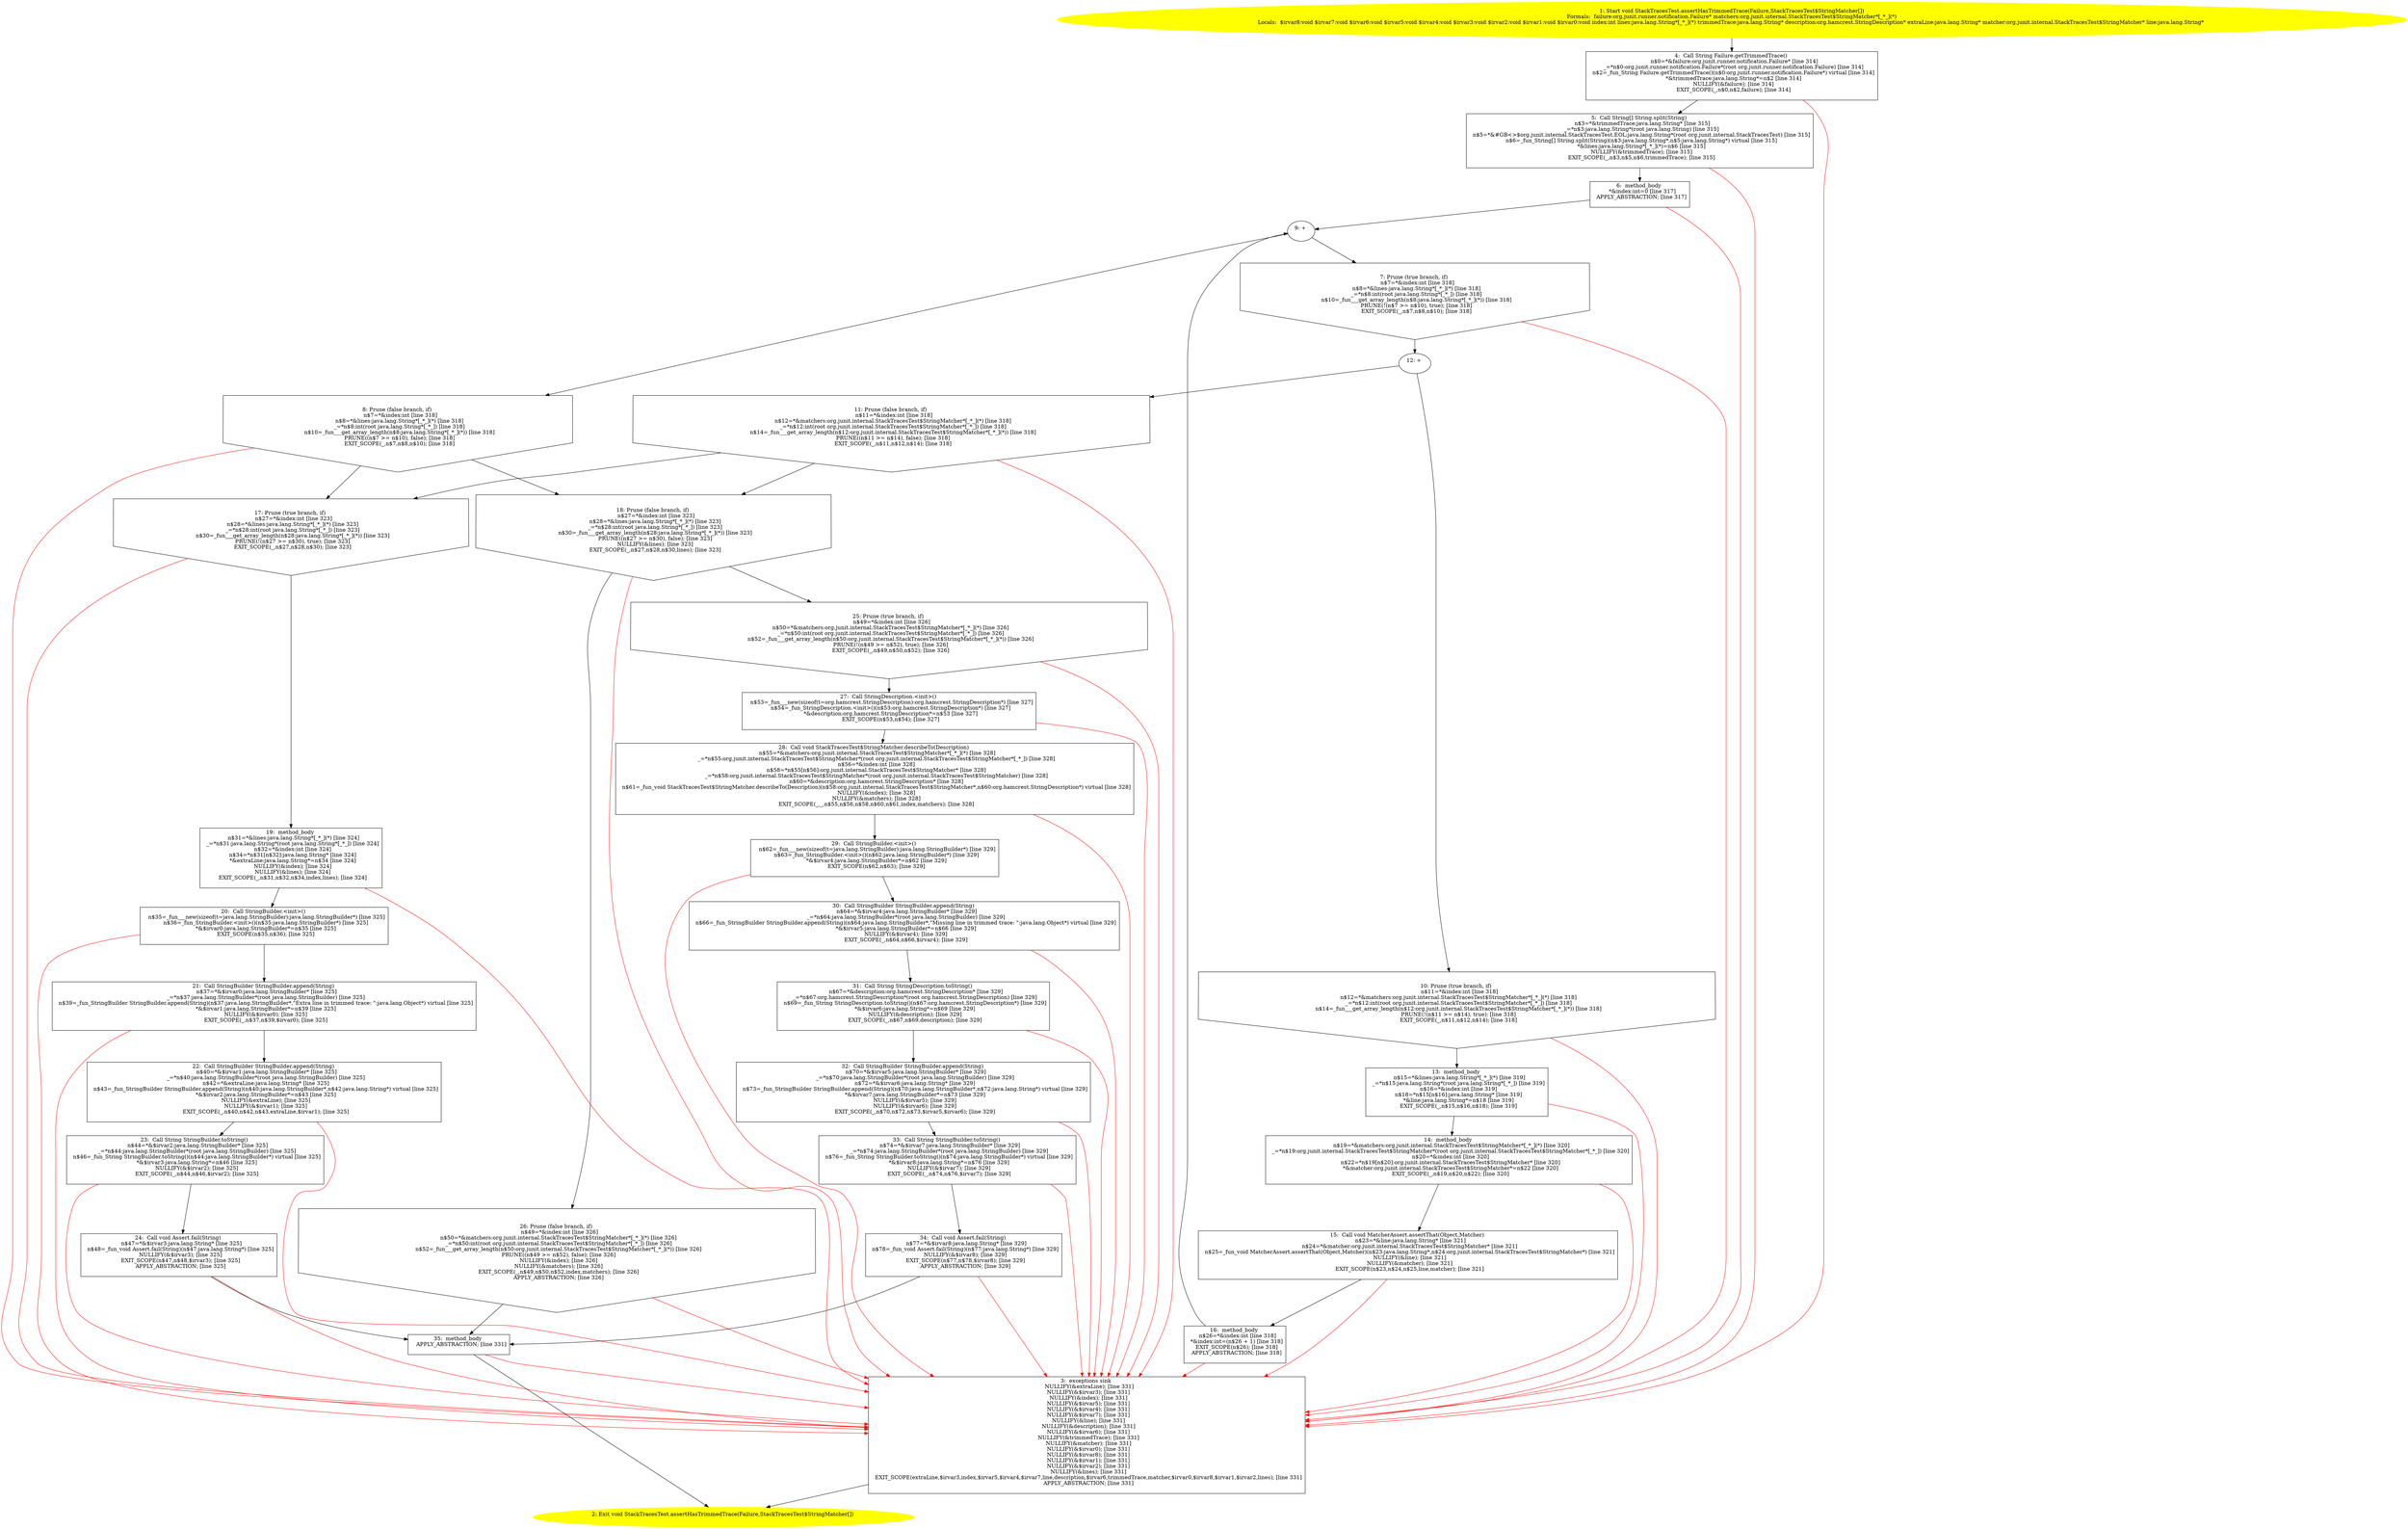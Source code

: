 /* @generated */
digraph cfg {
"org.junit.internal.StackTracesTest.assertHasTrimmedTrace(org.junit.runner.notification.Failure,org.j.6de136863e227f444fe0a3ed1f5847e0_1" [label="1: Start void StackTracesTest.assertHasTrimmedTrace(Failure,StackTracesTest$StringMatcher[])\nFormals:  failure:org.junit.runner.notification.Failure* matchers:org.junit.internal.StackTracesTest$StringMatcher*[_*_](*)\nLocals:  $irvar8:void $irvar7:void $irvar6:void $irvar5:void $irvar4:void $irvar3:void $irvar2:void $irvar1:void $irvar0:void index:int lines:java.lang.String*[_*_](*) trimmedTrace:java.lang.String* description:org.hamcrest.StringDescription* extraLine:java.lang.String* matcher:org.junit.internal.StackTracesTest$StringMatcher* line:java.lang.String* \n  " color=yellow style=filled]
	

	 "org.junit.internal.StackTracesTest.assertHasTrimmedTrace(org.junit.runner.notification.Failure,org.j.6de136863e227f444fe0a3ed1f5847e0_1" -> "org.junit.internal.StackTracesTest.assertHasTrimmedTrace(org.junit.runner.notification.Failure,org.j.6de136863e227f444fe0a3ed1f5847e0_4" ;
"org.junit.internal.StackTracesTest.assertHasTrimmedTrace(org.junit.runner.notification.Failure,org.j.6de136863e227f444fe0a3ed1f5847e0_2" [label="2: Exit void StackTracesTest.assertHasTrimmedTrace(Failure,StackTracesTest$StringMatcher[]) \n  " color=yellow style=filled]
	

"org.junit.internal.StackTracesTest.assertHasTrimmedTrace(org.junit.runner.notification.Failure,org.j.6de136863e227f444fe0a3ed1f5847e0_3" [label="3:  exceptions sink \n   NULLIFY(&extraLine); [line 331]\n  NULLIFY(&$irvar3); [line 331]\n  NULLIFY(&index); [line 331]\n  NULLIFY(&$irvar5); [line 331]\n  NULLIFY(&$irvar4); [line 331]\n  NULLIFY(&$irvar7); [line 331]\n  NULLIFY(&line); [line 331]\n  NULLIFY(&description); [line 331]\n  NULLIFY(&$irvar6); [line 331]\n  NULLIFY(&trimmedTrace); [line 331]\n  NULLIFY(&matcher); [line 331]\n  NULLIFY(&$irvar0); [line 331]\n  NULLIFY(&$irvar8); [line 331]\n  NULLIFY(&$irvar1); [line 331]\n  NULLIFY(&$irvar2); [line 331]\n  NULLIFY(&lines); [line 331]\n  EXIT_SCOPE(extraLine,$irvar3,index,$irvar5,$irvar4,$irvar7,line,description,$irvar6,trimmedTrace,matcher,$irvar0,$irvar8,$irvar1,$irvar2,lines); [line 331]\n  APPLY_ABSTRACTION; [line 331]\n " shape="box"]
	

	 "org.junit.internal.StackTracesTest.assertHasTrimmedTrace(org.junit.runner.notification.Failure,org.j.6de136863e227f444fe0a3ed1f5847e0_3" -> "org.junit.internal.StackTracesTest.assertHasTrimmedTrace(org.junit.runner.notification.Failure,org.j.6de136863e227f444fe0a3ed1f5847e0_2" ;
"org.junit.internal.StackTracesTest.assertHasTrimmedTrace(org.junit.runner.notification.Failure,org.j.6de136863e227f444fe0a3ed1f5847e0_4" [label="4:  Call String Failure.getTrimmedTrace() \n   n$0=*&failure:org.junit.runner.notification.Failure* [line 314]\n  _=*n$0:org.junit.runner.notification.Failure*(root org.junit.runner.notification.Failure) [line 314]\n  n$2=_fun_String Failure.getTrimmedTrace()(n$0:org.junit.runner.notification.Failure*) virtual [line 314]\n  *&trimmedTrace:java.lang.String*=n$2 [line 314]\n  NULLIFY(&failure); [line 314]\n  EXIT_SCOPE(_,n$0,n$2,failure); [line 314]\n " shape="box"]
	

	 "org.junit.internal.StackTracesTest.assertHasTrimmedTrace(org.junit.runner.notification.Failure,org.j.6de136863e227f444fe0a3ed1f5847e0_4" -> "org.junit.internal.StackTracesTest.assertHasTrimmedTrace(org.junit.runner.notification.Failure,org.j.6de136863e227f444fe0a3ed1f5847e0_5" ;
	 "org.junit.internal.StackTracesTest.assertHasTrimmedTrace(org.junit.runner.notification.Failure,org.j.6de136863e227f444fe0a3ed1f5847e0_4" -> "org.junit.internal.StackTracesTest.assertHasTrimmedTrace(org.junit.runner.notification.Failure,org.j.6de136863e227f444fe0a3ed1f5847e0_3" [color="red" ];
"org.junit.internal.StackTracesTest.assertHasTrimmedTrace(org.junit.runner.notification.Failure,org.j.6de136863e227f444fe0a3ed1f5847e0_5" [label="5:  Call String[] String.split(String) \n   n$3=*&trimmedTrace:java.lang.String* [line 315]\n  _=*n$3:java.lang.String*(root java.lang.String) [line 315]\n  n$5=*&#GB<>$org.junit.internal.StackTracesTest.EOL:java.lang.String*(root org.junit.internal.StackTracesTest) [line 315]\n  n$6=_fun_String[] String.split(String)(n$3:java.lang.String*,n$5:java.lang.String*) virtual [line 315]\n  *&lines:java.lang.String*[_*_](*)=n$6 [line 315]\n  NULLIFY(&trimmedTrace); [line 315]\n  EXIT_SCOPE(_,n$3,n$5,n$6,trimmedTrace); [line 315]\n " shape="box"]
	

	 "org.junit.internal.StackTracesTest.assertHasTrimmedTrace(org.junit.runner.notification.Failure,org.j.6de136863e227f444fe0a3ed1f5847e0_5" -> "org.junit.internal.StackTracesTest.assertHasTrimmedTrace(org.junit.runner.notification.Failure,org.j.6de136863e227f444fe0a3ed1f5847e0_6" ;
	 "org.junit.internal.StackTracesTest.assertHasTrimmedTrace(org.junit.runner.notification.Failure,org.j.6de136863e227f444fe0a3ed1f5847e0_5" -> "org.junit.internal.StackTracesTest.assertHasTrimmedTrace(org.junit.runner.notification.Failure,org.j.6de136863e227f444fe0a3ed1f5847e0_3" [color="red" ];
"org.junit.internal.StackTracesTest.assertHasTrimmedTrace(org.junit.runner.notification.Failure,org.j.6de136863e227f444fe0a3ed1f5847e0_6" [label="6:  method_body \n   *&index:int=0 [line 317]\n  APPLY_ABSTRACTION; [line 317]\n " shape="box"]
	

	 "org.junit.internal.StackTracesTest.assertHasTrimmedTrace(org.junit.runner.notification.Failure,org.j.6de136863e227f444fe0a3ed1f5847e0_6" -> "org.junit.internal.StackTracesTest.assertHasTrimmedTrace(org.junit.runner.notification.Failure,org.j.6de136863e227f444fe0a3ed1f5847e0_9" ;
	 "org.junit.internal.StackTracesTest.assertHasTrimmedTrace(org.junit.runner.notification.Failure,org.j.6de136863e227f444fe0a3ed1f5847e0_6" -> "org.junit.internal.StackTracesTest.assertHasTrimmedTrace(org.junit.runner.notification.Failure,org.j.6de136863e227f444fe0a3ed1f5847e0_3" [color="red" ];
"org.junit.internal.StackTracesTest.assertHasTrimmedTrace(org.junit.runner.notification.Failure,org.j.6de136863e227f444fe0a3ed1f5847e0_7" [label="7: Prune (true branch, if) \n   n$7=*&index:int [line 318]\n  n$8=*&lines:java.lang.String*[_*_](*) [line 318]\n  _=*n$8:int(root java.lang.String*[_*_]) [line 318]\n  n$10=_fun___get_array_length(n$8:java.lang.String*[_*_](*)) [line 318]\n  PRUNE(!(n$7 >= n$10), true); [line 318]\n  EXIT_SCOPE(_,n$7,n$8,n$10); [line 318]\n " shape="invhouse"]
	

	 "org.junit.internal.StackTracesTest.assertHasTrimmedTrace(org.junit.runner.notification.Failure,org.j.6de136863e227f444fe0a3ed1f5847e0_7" -> "org.junit.internal.StackTracesTest.assertHasTrimmedTrace(org.junit.runner.notification.Failure,org.j.6de136863e227f444fe0a3ed1f5847e0_12" ;
	 "org.junit.internal.StackTracesTest.assertHasTrimmedTrace(org.junit.runner.notification.Failure,org.j.6de136863e227f444fe0a3ed1f5847e0_7" -> "org.junit.internal.StackTracesTest.assertHasTrimmedTrace(org.junit.runner.notification.Failure,org.j.6de136863e227f444fe0a3ed1f5847e0_3" [color="red" ];
"org.junit.internal.StackTracesTest.assertHasTrimmedTrace(org.junit.runner.notification.Failure,org.j.6de136863e227f444fe0a3ed1f5847e0_8" [label="8: Prune (false branch, if) \n   n$7=*&index:int [line 318]\n  n$8=*&lines:java.lang.String*[_*_](*) [line 318]\n  _=*n$8:int(root java.lang.String*[_*_]) [line 318]\n  n$10=_fun___get_array_length(n$8:java.lang.String*[_*_](*)) [line 318]\n  PRUNE((n$7 >= n$10), false); [line 318]\n  EXIT_SCOPE(_,n$7,n$8,n$10); [line 318]\n " shape="invhouse"]
	

	 "org.junit.internal.StackTracesTest.assertHasTrimmedTrace(org.junit.runner.notification.Failure,org.j.6de136863e227f444fe0a3ed1f5847e0_8" -> "org.junit.internal.StackTracesTest.assertHasTrimmedTrace(org.junit.runner.notification.Failure,org.j.6de136863e227f444fe0a3ed1f5847e0_17" ;
	 "org.junit.internal.StackTracesTest.assertHasTrimmedTrace(org.junit.runner.notification.Failure,org.j.6de136863e227f444fe0a3ed1f5847e0_8" -> "org.junit.internal.StackTracesTest.assertHasTrimmedTrace(org.junit.runner.notification.Failure,org.j.6de136863e227f444fe0a3ed1f5847e0_18" ;
	 "org.junit.internal.StackTracesTest.assertHasTrimmedTrace(org.junit.runner.notification.Failure,org.j.6de136863e227f444fe0a3ed1f5847e0_8" -> "org.junit.internal.StackTracesTest.assertHasTrimmedTrace(org.junit.runner.notification.Failure,org.j.6de136863e227f444fe0a3ed1f5847e0_3" [color="red" ];
"org.junit.internal.StackTracesTest.assertHasTrimmedTrace(org.junit.runner.notification.Failure,org.j.6de136863e227f444fe0a3ed1f5847e0_9" [label="9: + \n  " ]
	

	 "org.junit.internal.StackTracesTest.assertHasTrimmedTrace(org.junit.runner.notification.Failure,org.j.6de136863e227f444fe0a3ed1f5847e0_9" -> "org.junit.internal.StackTracesTest.assertHasTrimmedTrace(org.junit.runner.notification.Failure,org.j.6de136863e227f444fe0a3ed1f5847e0_7" ;
	 "org.junit.internal.StackTracesTest.assertHasTrimmedTrace(org.junit.runner.notification.Failure,org.j.6de136863e227f444fe0a3ed1f5847e0_9" -> "org.junit.internal.StackTracesTest.assertHasTrimmedTrace(org.junit.runner.notification.Failure,org.j.6de136863e227f444fe0a3ed1f5847e0_8" ;
"org.junit.internal.StackTracesTest.assertHasTrimmedTrace(org.junit.runner.notification.Failure,org.j.6de136863e227f444fe0a3ed1f5847e0_10" [label="10: Prune (true branch, if) \n   n$11=*&index:int [line 318]\n  n$12=*&matchers:org.junit.internal.StackTracesTest$StringMatcher*[_*_](*) [line 318]\n  _=*n$12:int(root org.junit.internal.StackTracesTest$StringMatcher*[_*_]) [line 318]\n  n$14=_fun___get_array_length(n$12:org.junit.internal.StackTracesTest$StringMatcher*[_*_](*)) [line 318]\n  PRUNE(!(n$11 >= n$14), true); [line 318]\n  EXIT_SCOPE(_,n$11,n$12,n$14); [line 318]\n " shape="invhouse"]
	

	 "org.junit.internal.StackTracesTest.assertHasTrimmedTrace(org.junit.runner.notification.Failure,org.j.6de136863e227f444fe0a3ed1f5847e0_10" -> "org.junit.internal.StackTracesTest.assertHasTrimmedTrace(org.junit.runner.notification.Failure,org.j.6de136863e227f444fe0a3ed1f5847e0_13" ;
	 "org.junit.internal.StackTracesTest.assertHasTrimmedTrace(org.junit.runner.notification.Failure,org.j.6de136863e227f444fe0a3ed1f5847e0_10" -> "org.junit.internal.StackTracesTest.assertHasTrimmedTrace(org.junit.runner.notification.Failure,org.j.6de136863e227f444fe0a3ed1f5847e0_3" [color="red" ];
"org.junit.internal.StackTracesTest.assertHasTrimmedTrace(org.junit.runner.notification.Failure,org.j.6de136863e227f444fe0a3ed1f5847e0_11" [label="11: Prune (false branch, if) \n   n$11=*&index:int [line 318]\n  n$12=*&matchers:org.junit.internal.StackTracesTest$StringMatcher*[_*_](*) [line 318]\n  _=*n$12:int(root org.junit.internal.StackTracesTest$StringMatcher*[_*_]) [line 318]\n  n$14=_fun___get_array_length(n$12:org.junit.internal.StackTracesTest$StringMatcher*[_*_](*)) [line 318]\n  PRUNE((n$11 >= n$14), false); [line 318]\n  EXIT_SCOPE(_,n$11,n$12,n$14); [line 318]\n " shape="invhouse"]
	

	 "org.junit.internal.StackTracesTest.assertHasTrimmedTrace(org.junit.runner.notification.Failure,org.j.6de136863e227f444fe0a3ed1f5847e0_11" -> "org.junit.internal.StackTracesTest.assertHasTrimmedTrace(org.junit.runner.notification.Failure,org.j.6de136863e227f444fe0a3ed1f5847e0_17" ;
	 "org.junit.internal.StackTracesTest.assertHasTrimmedTrace(org.junit.runner.notification.Failure,org.j.6de136863e227f444fe0a3ed1f5847e0_11" -> "org.junit.internal.StackTracesTest.assertHasTrimmedTrace(org.junit.runner.notification.Failure,org.j.6de136863e227f444fe0a3ed1f5847e0_18" ;
	 "org.junit.internal.StackTracesTest.assertHasTrimmedTrace(org.junit.runner.notification.Failure,org.j.6de136863e227f444fe0a3ed1f5847e0_11" -> "org.junit.internal.StackTracesTest.assertHasTrimmedTrace(org.junit.runner.notification.Failure,org.j.6de136863e227f444fe0a3ed1f5847e0_3" [color="red" ];
"org.junit.internal.StackTracesTest.assertHasTrimmedTrace(org.junit.runner.notification.Failure,org.j.6de136863e227f444fe0a3ed1f5847e0_12" [label="12: + \n  " ]
	

	 "org.junit.internal.StackTracesTest.assertHasTrimmedTrace(org.junit.runner.notification.Failure,org.j.6de136863e227f444fe0a3ed1f5847e0_12" -> "org.junit.internal.StackTracesTest.assertHasTrimmedTrace(org.junit.runner.notification.Failure,org.j.6de136863e227f444fe0a3ed1f5847e0_10" ;
	 "org.junit.internal.StackTracesTest.assertHasTrimmedTrace(org.junit.runner.notification.Failure,org.j.6de136863e227f444fe0a3ed1f5847e0_12" -> "org.junit.internal.StackTracesTest.assertHasTrimmedTrace(org.junit.runner.notification.Failure,org.j.6de136863e227f444fe0a3ed1f5847e0_11" ;
"org.junit.internal.StackTracesTest.assertHasTrimmedTrace(org.junit.runner.notification.Failure,org.j.6de136863e227f444fe0a3ed1f5847e0_13" [label="13:  method_body \n   n$15=*&lines:java.lang.String*[_*_](*) [line 319]\n  _=*n$15:java.lang.String*(root java.lang.String*[_*_]) [line 319]\n  n$16=*&index:int [line 319]\n  n$18=*n$15[n$16]:java.lang.String* [line 319]\n  *&line:java.lang.String*=n$18 [line 319]\n  EXIT_SCOPE(_,n$15,n$16,n$18); [line 319]\n " shape="box"]
	

	 "org.junit.internal.StackTracesTest.assertHasTrimmedTrace(org.junit.runner.notification.Failure,org.j.6de136863e227f444fe0a3ed1f5847e0_13" -> "org.junit.internal.StackTracesTest.assertHasTrimmedTrace(org.junit.runner.notification.Failure,org.j.6de136863e227f444fe0a3ed1f5847e0_14" ;
	 "org.junit.internal.StackTracesTest.assertHasTrimmedTrace(org.junit.runner.notification.Failure,org.j.6de136863e227f444fe0a3ed1f5847e0_13" -> "org.junit.internal.StackTracesTest.assertHasTrimmedTrace(org.junit.runner.notification.Failure,org.j.6de136863e227f444fe0a3ed1f5847e0_3" [color="red" ];
"org.junit.internal.StackTracesTest.assertHasTrimmedTrace(org.junit.runner.notification.Failure,org.j.6de136863e227f444fe0a3ed1f5847e0_14" [label="14:  method_body \n   n$19=*&matchers:org.junit.internal.StackTracesTest$StringMatcher*[_*_](*) [line 320]\n  _=*n$19:org.junit.internal.StackTracesTest$StringMatcher*(root org.junit.internal.StackTracesTest$StringMatcher*[_*_]) [line 320]\n  n$20=*&index:int [line 320]\n  n$22=*n$19[n$20]:org.junit.internal.StackTracesTest$StringMatcher* [line 320]\n  *&matcher:org.junit.internal.StackTracesTest$StringMatcher*=n$22 [line 320]\n  EXIT_SCOPE(_,n$19,n$20,n$22); [line 320]\n " shape="box"]
	

	 "org.junit.internal.StackTracesTest.assertHasTrimmedTrace(org.junit.runner.notification.Failure,org.j.6de136863e227f444fe0a3ed1f5847e0_14" -> "org.junit.internal.StackTracesTest.assertHasTrimmedTrace(org.junit.runner.notification.Failure,org.j.6de136863e227f444fe0a3ed1f5847e0_15" ;
	 "org.junit.internal.StackTracesTest.assertHasTrimmedTrace(org.junit.runner.notification.Failure,org.j.6de136863e227f444fe0a3ed1f5847e0_14" -> "org.junit.internal.StackTracesTest.assertHasTrimmedTrace(org.junit.runner.notification.Failure,org.j.6de136863e227f444fe0a3ed1f5847e0_3" [color="red" ];
"org.junit.internal.StackTracesTest.assertHasTrimmedTrace(org.junit.runner.notification.Failure,org.j.6de136863e227f444fe0a3ed1f5847e0_15" [label="15:  Call void MatcherAssert.assertThat(Object,Matcher) \n   n$23=*&line:java.lang.String* [line 321]\n  n$24=*&matcher:org.junit.internal.StackTracesTest$StringMatcher* [line 321]\n  n$25=_fun_void MatcherAssert.assertThat(Object,Matcher)(n$23:java.lang.String*,n$24:org.junit.internal.StackTracesTest$StringMatcher*) [line 321]\n  NULLIFY(&line); [line 321]\n  NULLIFY(&matcher); [line 321]\n  EXIT_SCOPE(n$23,n$24,n$25,line,matcher); [line 321]\n " shape="box"]
	

	 "org.junit.internal.StackTracesTest.assertHasTrimmedTrace(org.junit.runner.notification.Failure,org.j.6de136863e227f444fe0a3ed1f5847e0_15" -> "org.junit.internal.StackTracesTest.assertHasTrimmedTrace(org.junit.runner.notification.Failure,org.j.6de136863e227f444fe0a3ed1f5847e0_16" ;
	 "org.junit.internal.StackTracesTest.assertHasTrimmedTrace(org.junit.runner.notification.Failure,org.j.6de136863e227f444fe0a3ed1f5847e0_15" -> "org.junit.internal.StackTracesTest.assertHasTrimmedTrace(org.junit.runner.notification.Failure,org.j.6de136863e227f444fe0a3ed1f5847e0_3" [color="red" ];
"org.junit.internal.StackTracesTest.assertHasTrimmedTrace(org.junit.runner.notification.Failure,org.j.6de136863e227f444fe0a3ed1f5847e0_16" [label="16:  method_body \n   n$26=*&index:int [line 318]\n  *&index:int=(n$26 + 1) [line 318]\n  EXIT_SCOPE(n$26); [line 318]\n  APPLY_ABSTRACTION; [line 318]\n " shape="box"]
	

	 "org.junit.internal.StackTracesTest.assertHasTrimmedTrace(org.junit.runner.notification.Failure,org.j.6de136863e227f444fe0a3ed1f5847e0_16" -> "org.junit.internal.StackTracesTest.assertHasTrimmedTrace(org.junit.runner.notification.Failure,org.j.6de136863e227f444fe0a3ed1f5847e0_9" ;
	 "org.junit.internal.StackTracesTest.assertHasTrimmedTrace(org.junit.runner.notification.Failure,org.j.6de136863e227f444fe0a3ed1f5847e0_16" -> "org.junit.internal.StackTracesTest.assertHasTrimmedTrace(org.junit.runner.notification.Failure,org.j.6de136863e227f444fe0a3ed1f5847e0_3" [color="red" ];
"org.junit.internal.StackTracesTest.assertHasTrimmedTrace(org.junit.runner.notification.Failure,org.j.6de136863e227f444fe0a3ed1f5847e0_17" [label="17: Prune (true branch, if) \n   n$27=*&index:int [line 323]\n  n$28=*&lines:java.lang.String*[_*_](*) [line 323]\n  _=*n$28:int(root java.lang.String*[_*_]) [line 323]\n  n$30=_fun___get_array_length(n$28:java.lang.String*[_*_](*)) [line 323]\n  PRUNE(!(n$27 >= n$30), true); [line 323]\n  EXIT_SCOPE(_,n$27,n$28,n$30); [line 323]\n " shape="invhouse"]
	

	 "org.junit.internal.StackTracesTest.assertHasTrimmedTrace(org.junit.runner.notification.Failure,org.j.6de136863e227f444fe0a3ed1f5847e0_17" -> "org.junit.internal.StackTracesTest.assertHasTrimmedTrace(org.junit.runner.notification.Failure,org.j.6de136863e227f444fe0a3ed1f5847e0_19" ;
	 "org.junit.internal.StackTracesTest.assertHasTrimmedTrace(org.junit.runner.notification.Failure,org.j.6de136863e227f444fe0a3ed1f5847e0_17" -> "org.junit.internal.StackTracesTest.assertHasTrimmedTrace(org.junit.runner.notification.Failure,org.j.6de136863e227f444fe0a3ed1f5847e0_3" [color="red" ];
"org.junit.internal.StackTracesTest.assertHasTrimmedTrace(org.junit.runner.notification.Failure,org.j.6de136863e227f444fe0a3ed1f5847e0_18" [label="18: Prune (false branch, if) \n   n$27=*&index:int [line 323]\n  n$28=*&lines:java.lang.String*[_*_](*) [line 323]\n  _=*n$28:int(root java.lang.String*[_*_]) [line 323]\n  n$30=_fun___get_array_length(n$28:java.lang.String*[_*_](*)) [line 323]\n  PRUNE((n$27 >= n$30), false); [line 323]\n  NULLIFY(&lines); [line 323]\n  EXIT_SCOPE(_,n$27,n$28,n$30,lines); [line 323]\n " shape="invhouse"]
	

	 "org.junit.internal.StackTracesTest.assertHasTrimmedTrace(org.junit.runner.notification.Failure,org.j.6de136863e227f444fe0a3ed1f5847e0_18" -> "org.junit.internal.StackTracesTest.assertHasTrimmedTrace(org.junit.runner.notification.Failure,org.j.6de136863e227f444fe0a3ed1f5847e0_25" ;
	 "org.junit.internal.StackTracesTest.assertHasTrimmedTrace(org.junit.runner.notification.Failure,org.j.6de136863e227f444fe0a3ed1f5847e0_18" -> "org.junit.internal.StackTracesTest.assertHasTrimmedTrace(org.junit.runner.notification.Failure,org.j.6de136863e227f444fe0a3ed1f5847e0_26" ;
	 "org.junit.internal.StackTracesTest.assertHasTrimmedTrace(org.junit.runner.notification.Failure,org.j.6de136863e227f444fe0a3ed1f5847e0_18" -> "org.junit.internal.StackTracesTest.assertHasTrimmedTrace(org.junit.runner.notification.Failure,org.j.6de136863e227f444fe0a3ed1f5847e0_3" [color="red" ];
"org.junit.internal.StackTracesTest.assertHasTrimmedTrace(org.junit.runner.notification.Failure,org.j.6de136863e227f444fe0a3ed1f5847e0_19" [label="19:  method_body \n   n$31=*&lines:java.lang.String*[_*_](*) [line 324]\n  _=*n$31:java.lang.String*(root java.lang.String*[_*_]) [line 324]\n  n$32=*&index:int [line 324]\n  n$34=*n$31[n$32]:java.lang.String* [line 324]\n  *&extraLine:java.lang.String*=n$34 [line 324]\n  NULLIFY(&index); [line 324]\n  NULLIFY(&lines); [line 324]\n  EXIT_SCOPE(_,n$31,n$32,n$34,index,lines); [line 324]\n " shape="box"]
	

	 "org.junit.internal.StackTracesTest.assertHasTrimmedTrace(org.junit.runner.notification.Failure,org.j.6de136863e227f444fe0a3ed1f5847e0_19" -> "org.junit.internal.StackTracesTest.assertHasTrimmedTrace(org.junit.runner.notification.Failure,org.j.6de136863e227f444fe0a3ed1f5847e0_20" ;
	 "org.junit.internal.StackTracesTest.assertHasTrimmedTrace(org.junit.runner.notification.Failure,org.j.6de136863e227f444fe0a3ed1f5847e0_19" -> "org.junit.internal.StackTracesTest.assertHasTrimmedTrace(org.junit.runner.notification.Failure,org.j.6de136863e227f444fe0a3ed1f5847e0_3" [color="red" ];
"org.junit.internal.StackTracesTest.assertHasTrimmedTrace(org.junit.runner.notification.Failure,org.j.6de136863e227f444fe0a3ed1f5847e0_20" [label="20:  Call StringBuilder.<init>() \n   n$35=_fun___new(sizeof(t=java.lang.StringBuilder):java.lang.StringBuilder*) [line 325]\n  n$36=_fun_StringBuilder.<init>()(n$35:java.lang.StringBuilder*) [line 325]\n  *&$irvar0:java.lang.StringBuilder*=n$35 [line 325]\n  EXIT_SCOPE(n$35,n$36); [line 325]\n " shape="box"]
	

	 "org.junit.internal.StackTracesTest.assertHasTrimmedTrace(org.junit.runner.notification.Failure,org.j.6de136863e227f444fe0a3ed1f5847e0_20" -> "org.junit.internal.StackTracesTest.assertHasTrimmedTrace(org.junit.runner.notification.Failure,org.j.6de136863e227f444fe0a3ed1f5847e0_21" ;
	 "org.junit.internal.StackTracesTest.assertHasTrimmedTrace(org.junit.runner.notification.Failure,org.j.6de136863e227f444fe0a3ed1f5847e0_20" -> "org.junit.internal.StackTracesTest.assertHasTrimmedTrace(org.junit.runner.notification.Failure,org.j.6de136863e227f444fe0a3ed1f5847e0_3" [color="red" ];
"org.junit.internal.StackTracesTest.assertHasTrimmedTrace(org.junit.runner.notification.Failure,org.j.6de136863e227f444fe0a3ed1f5847e0_21" [label="21:  Call StringBuilder StringBuilder.append(String) \n   n$37=*&$irvar0:java.lang.StringBuilder* [line 325]\n  _=*n$37:java.lang.StringBuilder*(root java.lang.StringBuilder) [line 325]\n  n$39=_fun_StringBuilder StringBuilder.append(String)(n$37:java.lang.StringBuilder*,\"Extra line in trimmed trace: \":java.lang.Object*) virtual [line 325]\n  *&$irvar1:java.lang.StringBuilder*=n$39 [line 325]\n  NULLIFY(&$irvar0); [line 325]\n  EXIT_SCOPE(_,n$37,n$39,$irvar0); [line 325]\n " shape="box"]
	

	 "org.junit.internal.StackTracesTest.assertHasTrimmedTrace(org.junit.runner.notification.Failure,org.j.6de136863e227f444fe0a3ed1f5847e0_21" -> "org.junit.internal.StackTracesTest.assertHasTrimmedTrace(org.junit.runner.notification.Failure,org.j.6de136863e227f444fe0a3ed1f5847e0_22" ;
	 "org.junit.internal.StackTracesTest.assertHasTrimmedTrace(org.junit.runner.notification.Failure,org.j.6de136863e227f444fe0a3ed1f5847e0_21" -> "org.junit.internal.StackTracesTest.assertHasTrimmedTrace(org.junit.runner.notification.Failure,org.j.6de136863e227f444fe0a3ed1f5847e0_3" [color="red" ];
"org.junit.internal.StackTracesTest.assertHasTrimmedTrace(org.junit.runner.notification.Failure,org.j.6de136863e227f444fe0a3ed1f5847e0_22" [label="22:  Call StringBuilder StringBuilder.append(String) \n   n$40=*&$irvar1:java.lang.StringBuilder* [line 325]\n  _=*n$40:java.lang.StringBuilder*(root java.lang.StringBuilder) [line 325]\n  n$42=*&extraLine:java.lang.String* [line 325]\n  n$43=_fun_StringBuilder StringBuilder.append(String)(n$40:java.lang.StringBuilder*,n$42:java.lang.String*) virtual [line 325]\n  *&$irvar2:java.lang.StringBuilder*=n$43 [line 325]\n  NULLIFY(&extraLine); [line 325]\n  NULLIFY(&$irvar1); [line 325]\n  EXIT_SCOPE(_,n$40,n$42,n$43,extraLine,$irvar1); [line 325]\n " shape="box"]
	

	 "org.junit.internal.StackTracesTest.assertHasTrimmedTrace(org.junit.runner.notification.Failure,org.j.6de136863e227f444fe0a3ed1f5847e0_22" -> "org.junit.internal.StackTracesTest.assertHasTrimmedTrace(org.junit.runner.notification.Failure,org.j.6de136863e227f444fe0a3ed1f5847e0_23" ;
	 "org.junit.internal.StackTracesTest.assertHasTrimmedTrace(org.junit.runner.notification.Failure,org.j.6de136863e227f444fe0a3ed1f5847e0_22" -> "org.junit.internal.StackTracesTest.assertHasTrimmedTrace(org.junit.runner.notification.Failure,org.j.6de136863e227f444fe0a3ed1f5847e0_3" [color="red" ];
"org.junit.internal.StackTracesTest.assertHasTrimmedTrace(org.junit.runner.notification.Failure,org.j.6de136863e227f444fe0a3ed1f5847e0_23" [label="23:  Call String StringBuilder.toString() \n   n$44=*&$irvar2:java.lang.StringBuilder* [line 325]\n  _=*n$44:java.lang.StringBuilder*(root java.lang.StringBuilder) [line 325]\n  n$46=_fun_String StringBuilder.toString()(n$44:java.lang.StringBuilder*) virtual [line 325]\n  *&$irvar3:java.lang.String*=n$46 [line 325]\n  NULLIFY(&$irvar2); [line 325]\n  EXIT_SCOPE(_,n$44,n$46,$irvar2); [line 325]\n " shape="box"]
	

	 "org.junit.internal.StackTracesTest.assertHasTrimmedTrace(org.junit.runner.notification.Failure,org.j.6de136863e227f444fe0a3ed1f5847e0_23" -> "org.junit.internal.StackTracesTest.assertHasTrimmedTrace(org.junit.runner.notification.Failure,org.j.6de136863e227f444fe0a3ed1f5847e0_24" ;
	 "org.junit.internal.StackTracesTest.assertHasTrimmedTrace(org.junit.runner.notification.Failure,org.j.6de136863e227f444fe0a3ed1f5847e0_23" -> "org.junit.internal.StackTracesTest.assertHasTrimmedTrace(org.junit.runner.notification.Failure,org.j.6de136863e227f444fe0a3ed1f5847e0_3" [color="red" ];
"org.junit.internal.StackTracesTest.assertHasTrimmedTrace(org.junit.runner.notification.Failure,org.j.6de136863e227f444fe0a3ed1f5847e0_24" [label="24:  Call void Assert.fail(String) \n   n$47=*&$irvar3:java.lang.String* [line 325]\n  n$48=_fun_void Assert.fail(String)(n$47:java.lang.String*) [line 325]\n  NULLIFY(&$irvar3); [line 325]\n  EXIT_SCOPE(n$47,n$48,$irvar3); [line 325]\n  APPLY_ABSTRACTION; [line 325]\n " shape="box"]
	

	 "org.junit.internal.StackTracesTest.assertHasTrimmedTrace(org.junit.runner.notification.Failure,org.j.6de136863e227f444fe0a3ed1f5847e0_24" -> "org.junit.internal.StackTracesTest.assertHasTrimmedTrace(org.junit.runner.notification.Failure,org.j.6de136863e227f444fe0a3ed1f5847e0_35" ;
	 "org.junit.internal.StackTracesTest.assertHasTrimmedTrace(org.junit.runner.notification.Failure,org.j.6de136863e227f444fe0a3ed1f5847e0_24" -> "org.junit.internal.StackTracesTest.assertHasTrimmedTrace(org.junit.runner.notification.Failure,org.j.6de136863e227f444fe0a3ed1f5847e0_3" [color="red" ];
"org.junit.internal.StackTracesTest.assertHasTrimmedTrace(org.junit.runner.notification.Failure,org.j.6de136863e227f444fe0a3ed1f5847e0_25" [label="25: Prune (true branch, if) \n   n$49=*&index:int [line 326]\n  n$50=*&matchers:org.junit.internal.StackTracesTest$StringMatcher*[_*_](*) [line 326]\n  _=*n$50:int(root org.junit.internal.StackTracesTest$StringMatcher*[_*_]) [line 326]\n  n$52=_fun___get_array_length(n$50:org.junit.internal.StackTracesTest$StringMatcher*[_*_](*)) [line 326]\n  PRUNE(!(n$49 >= n$52), true); [line 326]\n  EXIT_SCOPE(_,n$49,n$50,n$52); [line 326]\n " shape="invhouse"]
	

	 "org.junit.internal.StackTracesTest.assertHasTrimmedTrace(org.junit.runner.notification.Failure,org.j.6de136863e227f444fe0a3ed1f5847e0_25" -> "org.junit.internal.StackTracesTest.assertHasTrimmedTrace(org.junit.runner.notification.Failure,org.j.6de136863e227f444fe0a3ed1f5847e0_27" ;
	 "org.junit.internal.StackTracesTest.assertHasTrimmedTrace(org.junit.runner.notification.Failure,org.j.6de136863e227f444fe0a3ed1f5847e0_25" -> "org.junit.internal.StackTracesTest.assertHasTrimmedTrace(org.junit.runner.notification.Failure,org.j.6de136863e227f444fe0a3ed1f5847e0_3" [color="red" ];
"org.junit.internal.StackTracesTest.assertHasTrimmedTrace(org.junit.runner.notification.Failure,org.j.6de136863e227f444fe0a3ed1f5847e0_26" [label="26: Prune (false branch, if) \n   n$49=*&index:int [line 326]\n  n$50=*&matchers:org.junit.internal.StackTracesTest$StringMatcher*[_*_](*) [line 326]\n  _=*n$50:int(root org.junit.internal.StackTracesTest$StringMatcher*[_*_]) [line 326]\n  n$52=_fun___get_array_length(n$50:org.junit.internal.StackTracesTest$StringMatcher*[_*_](*)) [line 326]\n  PRUNE((n$49 >= n$52), false); [line 326]\n  NULLIFY(&index); [line 326]\n  NULLIFY(&matchers); [line 326]\n  EXIT_SCOPE(_,n$49,n$50,n$52,index,matchers); [line 326]\n  APPLY_ABSTRACTION; [line 326]\n " shape="invhouse"]
	

	 "org.junit.internal.StackTracesTest.assertHasTrimmedTrace(org.junit.runner.notification.Failure,org.j.6de136863e227f444fe0a3ed1f5847e0_26" -> "org.junit.internal.StackTracesTest.assertHasTrimmedTrace(org.junit.runner.notification.Failure,org.j.6de136863e227f444fe0a3ed1f5847e0_35" ;
	 "org.junit.internal.StackTracesTest.assertHasTrimmedTrace(org.junit.runner.notification.Failure,org.j.6de136863e227f444fe0a3ed1f5847e0_26" -> "org.junit.internal.StackTracesTest.assertHasTrimmedTrace(org.junit.runner.notification.Failure,org.j.6de136863e227f444fe0a3ed1f5847e0_3" [color="red" ];
"org.junit.internal.StackTracesTest.assertHasTrimmedTrace(org.junit.runner.notification.Failure,org.j.6de136863e227f444fe0a3ed1f5847e0_27" [label="27:  Call StringDescription.<init>() \n   n$53=_fun___new(sizeof(t=org.hamcrest.StringDescription):org.hamcrest.StringDescription*) [line 327]\n  n$54=_fun_StringDescription.<init>()(n$53:org.hamcrest.StringDescription*) [line 327]\n  *&description:org.hamcrest.StringDescription*=n$53 [line 327]\n  EXIT_SCOPE(n$53,n$54); [line 327]\n " shape="box"]
	

	 "org.junit.internal.StackTracesTest.assertHasTrimmedTrace(org.junit.runner.notification.Failure,org.j.6de136863e227f444fe0a3ed1f5847e0_27" -> "org.junit.internal.StackTracesTest.assertHasTrimmedTrace(org.junit.runner.notification.Failure,org.j.6de136863e227f444fe0a3ed1f5847e0_28" ;
	 "org.junit.internal.StackTracesTest.assertHasTrimmedTrace(org.junit.runner.notification.Failure,org.j.6de136863e227f444fe0a3ed1f5847e0_27" -> "org.junit.internal.StackTracesTest.assertHasTrimmedTrace(org.junit.runner.notification.Failure,org.j.6de136863e227f444fe0a3ed1f5847e0_3" [color="red" ];
"org.junit.internal.StackTracesTest.assertHasTrimmedTrace(org.junit.runner.notification.Failure,org.j.6de136863e227f444fe0a3ed1f5847e0_28" [label="28:  Call void StackTracesTest$StringMatcher.describeTo(Description) \n   n$55=*&matchers:org.junit.internal.StackTracesTest$StringMatcher*[_*_](*) [line 328]\n  _=*n$55:org.junit.internal.StackTracesTest$StringMatcher*(root org.junit.internal.StackTracesTest$StringMatcher*[_*_]) [line 328]\n  n$56=*&index:int [line 328]\n  n$58=*n$55[n$56]:org.junit.internal.StackTracesTest$StringMatcher* [line 328]\n  _=*n$58:org.junit.internal.StackTracesTest$StringMatcher*(root org.junit.internal.StackTracesTest$StringMatcher) [line 328]\n  n$60=*&description:org.hamcrest.StringDescription* [line 328]\n  n$61=_fun_void StackTracesTest$StringMatcher.describeTo(Description)(n$58:org.junit.internal.StackTracesTest$StringMatcher*,n$60:org.hamcrest.StringDescription*) virtual [line 328]\n  NULLIFY(&index); [line 328]\n  NULLIFY(&matchers); [line 328]\n  EXIT_SCOPE(_,_,n$55,n$56,n$58,n$60,n$61,index,matchers); [line 328]\n " shape="box"]
	

	 "org.junit.internal.StackTracesTest.assertHasTrimmedTrace(org.junit.runner.notification.Failure,org.j.6de136863e227f444fe0a3ed1f5847e0_28" -> "org.junit.internal.StackTracesTest.assertHasTrimmedTrace(org.junit.runner.notification.Failure,org.j.6de136863e227f444fe0a3ed1f5847e0_29" ;
	 "org.junit.internal.StackTracesTest.assertHasTrimmedTrace(org.junit.runner.notification.Failure,org.j.6de136863e227f444fe0a3ed1f5847e0_28" -> "org.junit.internal.StackTracesTest.assertHasTrimmedTrace(org.junit.runner.notification.Failure,org.j.6de136863e227f444fe0a3ed1f5847e0_3" [color="red" ];
"org.junit.internal.StackTracesTest.assertHasTrimmedTrace(org.junit.runner.notification.Failure,org.j.6de136863e227f444fe0a3ed1f5847e0_29" [label="29:  Call StringBuilder.<init>() \n   n$62=_fun___new(sizeof(t=java.lang.StringBuilder):java.lang.StringBuilder*) [line 329]\n  n$63=_fun_StringBuilder.<init>()(n$62:java.lang.StringBuilder*) [line 329]\n  *&$irvar4:java.lang.StringBuilder*=n$62 [line 329]\n  EXIT_SCOPE(n$62,n$63); [line 329]\n " shape="box"]
	

	 "org.junit.internal.StackTracesTest.assertHasTrimmedTrace(org.junit.runner.notification.Failure,org.j.6de136863e227f444fe0a3ed1f5847e0_29" -> "org.junit.internal.StackTracesTest.assertHasTrimmedTrace(org.junit.runner.notification.Failure,org.j.6de136863e227f444fe0a3ed1f5847e0_30" ;
	 "org.junit.internal.StackTracesTest.assertHasTrimmedTrace(org.junit.runner.notification.Failure,org.j.6de136863e227f444fe0a3ed1f5847e0_29" -> "org.junit.internal.StackTracesTest.assertHasTrimmedTrace(org.junit.runner.notification.Failure,org.j.6de136863e227f444fe0a3ed1f5847e0_3" [color="red" ];
"org.junit.internal.StackTracesTest.assertHasTrimmedTrace(org.junit.runner.notification.Failure,org.j.6de136863e227f444fe0a3ed1f5847e0_30" [label="30:  Call StringBuilder StringBuilder.append(String) \n   n$64=*&$irvar4:java.lang.StringBuilder* [line 329]\n  _=*n$64:java.lang.StringBuilder*(root java.lang.StringBuilder) [line 329]\n  n$66=_fun_StringBuilder StringBuilder.append(String)(n$64:java.lang.StringBuilder*,\"Missing line in trimmed trace: \":java.lang.Object*) virtual [line 329]\n  *&$irvar5:java.lang.StringBuilder*=n$66 [line 329]\n  NULLIFY(&$irvar4); [line 329]\n  EXIT_SCOPE(_,n$64,n$66,$irvar4); [line 329]\n " shape="box"]
	

	 "org.junit.internal.StackTracesTest.assertHasTrimmedTrace(org.junit.runner.notification.Failure,org.j.6de136863e227f444fe0a3ed1f5847e0_30" -> "org.junit.internal.StackTracesTest.assertHasTrimmedTrace(org.junit.runner.notification.Failure,org.j.6de136863e227f444fe0a3ed1f5847e0_31" ;
	 "org.junit.internal.StackTracesTest.assertHasTrimmedTrace(org.junit.runner.notification.Failure,org.j.6de136863e227f444fe0a3ed1f5847e0_30" -> "org.junit.internal.StackTracesTest.assertHasTrimmedTrace(org.junit.runner.notification.Failure,org.j.6de136863e227f444fe0a3ed1f5847e0_3" [color="red" ];
"org.junit.internal.StackTracesTest.assertHasTrimmedTrace(org.junit.runner.notification.Failure,org.j.6de136863e227f444fe0a3ed1f5847e0_31" [label="31:  Call String StringDescription.toString() \n   n$67=*&description:org.hamcrest.StringDescription* [line 329]\n  _=*n$67:org.hamcrest.StringDescription*(root org.hamcrest.StringDescription) [line 329]\n  n$69=_fun_String StringDescription.toString()(n$67:org.hamcrest.StringDescription*) [line 329]\n  *&$irvar6:java.lang.String*=n$69 [line 329]\n  NULLIFY(&description); [line 329]\n  EXIT_SCOPE(_,n$67,n$69,description); [line 329]\n " shape="box"]
	

	 "org.junit.internal.StackTracesTest.assertHasTrimmedTrace(org.junit.runner.notification.Failure,org.j.6de136863e227f444fe0a3ed1f5847e0_31" -> "org.junit.internal.StackTracesTest.assertHasTrimmedTrace(org.junit.runner.notification.Failure,org.j.6de136863e227f444fe0a3ed1f5847e0_32" ;
	 "org.junit.internal.StackTracesTest.assertHasTrimmedTrace(org.junit.runner.notification.Failure,org.j.6de136863e227f444fe0a3ed1f5847e0_31" -> "org.junit.internal.StackTracesTest.assertHasTrimmedTrace(org.junit.runner.notification.Failure,org.j.6de136863e227f444fe0a3ed1f5847e0_3" [color="red" ];
"org.junit.internal.StackTracesTest.assertHasTrimmedTrace(org.junit.runner.notification.Failure,org.j.6de136863e227f444fe0a3ed1f5847e0_32" [label="32:  Call StringBuilder StringBuilder.append(String) \n   n$70=*&$irvar5:java.lang.StringBuilder* [line 329]\n  _=*n$70:java.lang.StringBuilder*(root java.lang.StringBuilder) [line 329]\n  n$72=*&$irvar6:java.lang.String* [line 329]\n  n$73=_fun_StringBuilder StringBuilder.append(String)(n$70:java.lang.StringBuilder*,n$72:java.lang.String*) virtual [line 329]\n  *&$irvar7:java.lang.StringBuilder*=n$73 [line 329]\n  NULLIFY(&$irvar5); [line 329]\n  NULLIFY(&$irvar6); [line 329]\n  EXIT_SCOPE(_,n$70,n$72,n$73,$irvar5,$irvar6); [line 329]\n " shape="box"]
	

	 "org.junit.internal.StackTracesTest.assertHasTrimmedTrace(org.junit.runner.notification.Failure,org.j.6de136863e227f444fe0a3ed1f5847e0_32" -> "org.junit.internal.StackTracesTest.assertHasTrimmedTrace(org.junit.runner.notification.Failure,org.j.6de136863e227f444fe0a3ed1f5847e0_33" ;
	 "org.junit.internal.StackTracesTest.assertHasTrimmedTrace(org.junit.runner.notification.Failure,org.j.6de136863e227f444fe0a3ed1f5847e0_32" -> "org.junit.internal.StackTracesTest.assertHasTrimmedTrace(org.junit.runner.notification.Failure,org.j.6de136863e227f444fe0a3ed1f5847e0_3" [color="red" ];
"org.junit.internal.StackTracesTest.assertHasTrimmedTrace(org.junit.runner.notification.Failure,org.j.6de136863e227f444fe0a3ed1f5847e0_33" [label="33:  Call String StringBuilder.toString() \n   n$74=*&$irvar7:java.lang.StringBuilder* [line 329]\n  _=*n$74:java.lang.StringBuilder*(root java.lang.StringBuilder) [line 329]\n  n$76=_fun_String StringBuilder.toString()(n$74:java.lang.StringBuilder*) virtual [line 329]\n  *&$irvar8:java.lang.String*=n$76 [line 329]\n  NULLIFY(&$irvar7); [line 329]\n  EXIT_SCOPE(_,n$74,n$76,$irvar7); [line 329]\n " shape="box"]
	

	 "org.junit.internal.StackTracesTest.assertHasTrimmedTrace(org.junit.runner.notification.Failure,org.j.6de136863e227f444fe0a3ed1f5847e0_33" -> "org.junit.internal.StackTracesTest.assertHasTrimmedTrace(org.junit.runner.notification.Failure,org.j.6de136863e227f444fe0a3ed1f5847e0_34" ;
	 "org.junit.internal.StackTracesTest.assertHasTrimmedTrace(org.junit.runner.notification.Failure,org.j.6de136863e227f444fe0a3ed1f5847e0_33" -> "org.junit.internal.StackTracesTest.assertHasTrimmedTrace(org.junit.runner.notification.Failure,org.j.6de136863e227f444fe0a3ed1f5847e0_3" [color="red" ];
"org.junit.internal.StackTracesTest.assertHasTrimmedTrace(org.junit.runner.notification.Failure,org.j.6de136863e227f444fe0a3ed1f5847e0_34" [label="34:  Call void Assert.fail(String) \n   n$77=*&$irvar8:java.lang.String* [line 329]\n  n$78=_fun_void Assert.fail(String)(n$77:java.lang.String*) [line 329]\n  NULLIFY(&$irvar8); [line 329]\n  EXIT_SCOPE(n$77,n$78,$irvar8); [line 329]\n  APPLY_ABSTRACTION; [line 329]\n " shape="box"]
	

	 "org.junit.internal.StackTracesTest.assertHasTrimmedTrace(org.junit.runner.notification.Failure,org.j.6de136863e227f444fe0a3ed1f5847e0_34" -> "org.junit.internal.StackTracesTest.assertHasTrimmedTrace(org.junit.runner.notification.Failure,org.j.6de136863e227f444fe0a3ed1f5847e0_35" ;
	 "org.junit.internal.StackTracesTest.assertHasTrimmedTrace(org.junit.runner.notification.Failure,org.j.6de136863e227f444fe0a3ed1f5847e0_34" -> "org.junit.internal.StackTracesTest.assertHasTrimmedTrace(org.junit.runner.notification.Failure,org.j.6de136863e227f444fe0a3ed1f5847e0_3" [color="red" ];
"org.junit.internal.StackTracesTest.assertHasTrimmedTrace(org.junit.runner.notification.Failure,org.j.6de136863e227f444fe0a3ed1f5847e0_35" [label="35:  method_body \n   APPLY_ABSTRACTION; [line 331]\n " shape="box"]
	

	 "org.junit.internal.StackTracesTest.assertHasTrimmedTrace(org.junit.runner.notification.Failure,org.j.6de136863e227f444fe0a3ed1f5847e0_35" -> "org.junit.internal.StackTracesTest.assertHasTrimmedTrace(org.junit.runner.notification.Failure,org.j.6de136863e227f444fe0a3ed1f5847e0_2" ;
	 "org.junit.internal.StackTracesTest.assertHasTrimmedTrace(org.junit.runner.notification.Failure,org.j.6de136863e227f444fe0a3ed1f5847e0_35" -> "org.junit.internal.StackTracesTest.assertHasTrimmedTrace(org.junit.runner.notification.Failure,org.j.6de136863e227f444fe0a3ed1f5847e0_3" [color="red" ];
}
